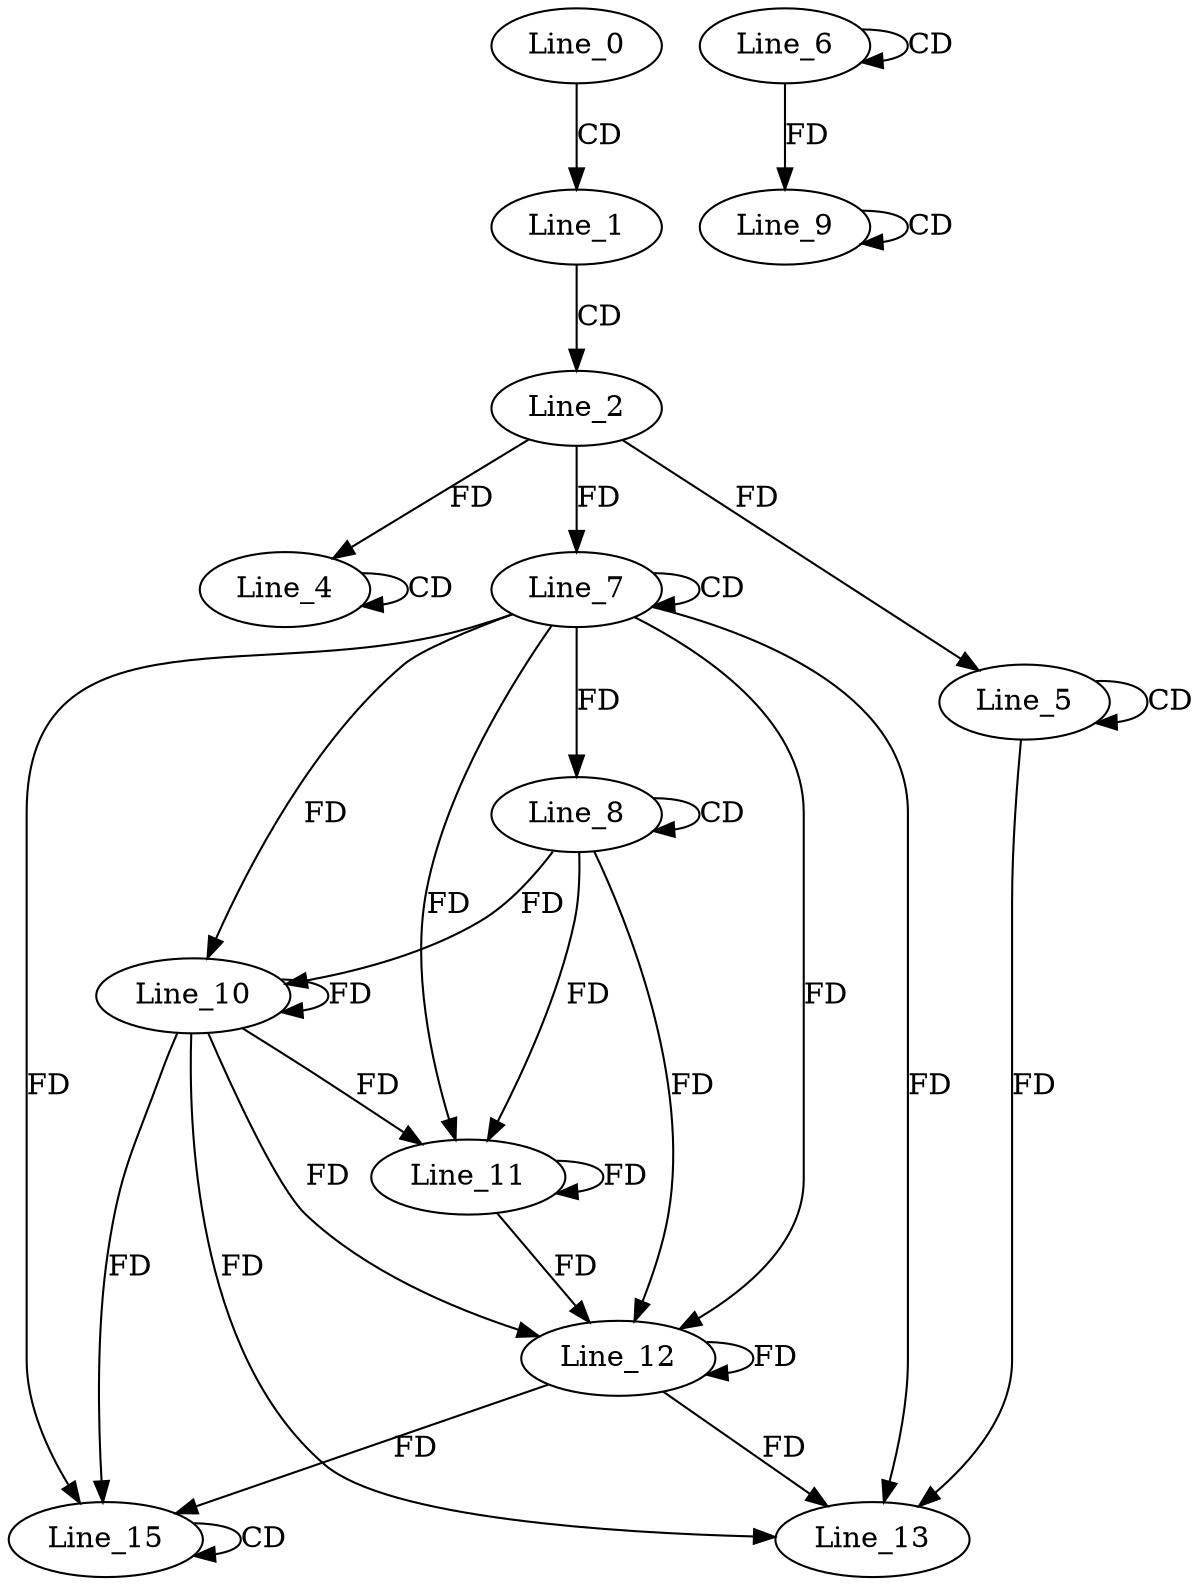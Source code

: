digraph G {
  Line_0;
  Line_1;
  Line_2;
  Line_4;
  Line_4;
  Line_5;
  Line_5;
  Line_6;
  Line_6;
  Line_7;
  Line_7;
  Line_8;
  Line_8;
  Line_9;
  Line_9;
  Line_10;
  Line_10;
  Line_10;
  Line_11;
  Line_11;
  Line_12;
  Line_12;
  Line_12;
  Line_13;
  Line_15;
  Line_15;
  Line_0 -> Line_1 [ label="CD" ];
  Line_1 -> Line_2 [ label="CD" ];
  Line_4 -> Line_4 [ label="CD" ];
  Line_2 -> Line_4 [ label="FD" ];
  Line_5 -> Line_5 [ label="CD" ];
  Line_2 -> Line_5 [ label="FD" ];
  Line_6 -> Line_6 [ label="CD" ];
  Line_7 -> Line_7 [ label="CD" ];
  Line_2 -> Line_7 [ label="FD" ];
  Line_8 -> Line_8 [ label="CD" ];
  Line_7 -> Line_8 [ label="FD" ];
  Line_9 -> Line_9 [ label="CD" ];
  Line_6 -> Line_9 [ label="FD" ];
  Line_7 -> Line_10 [ label="FD" ];
  Line_10 -> Line_10 [ label="FD" ];
  Line_8 -> Line_10 [ label="FD" ];
  Line_8 -> Line_11 [ label="FD" ];
  Line_11 -> Line_11 [ label="FD" ];
  Line_7 -> Line_11 [ label="FD" ];
  Line_10 -> Line_11 [ label="FD" ];
  Line_7 -> Line_12 [ label="FD" ];
  Line_10 -> Line_12 [ label="FD" ];
  Line_12 -> Line_12 [ label="FD" ];
  Line_8 -> Line_12 [ label="FD" ];
  Line_11 -> Line_12 [ label="FD" ];
  Line_5 -> Line_13 [ label="FD" ];
  Line_7 -> Line_13 [ label="FD" ];
  Line_10 -> Line_13 [ label="FD" ];
  Line_12 -> Line_13 [ label="FD" ];
  Line_15 -> Line_15 [ label="CD" ];
  Line_7 -> Line_15 [ label="FD" ];
  Line_10 -> Line_15 [ label="FD" ];
  Line_12 -> Line_15 [ label="FD" ];
}
